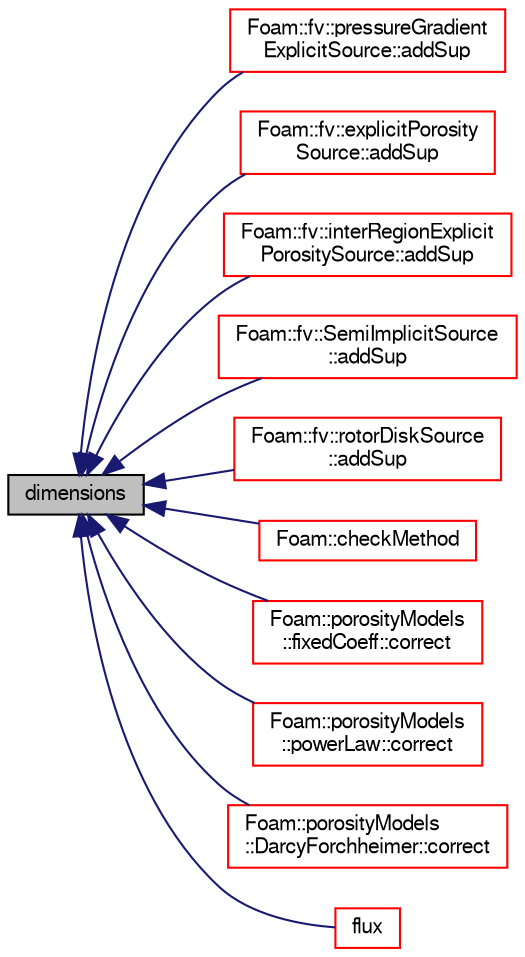digraph "dimensions"
{
  bgcolor="transparent";
  edge [fontname="FreeSans",fontsize="10",labelfontname="FreeSans",labelfontsize="10"];
  node [fontname="FreeSans",fontsize="10",shape=record];
  rankdir="LR";
  Node1775 [label="dimensions",height=0.2,width=0.4,color="black", fillcolor="grey75", style="filled", fontcolor="black"];
  Node1775 -> Node1776 [dir="back",color="midnightblue",fontsize="10",style="solid",fontname="FreeSans"];
  Node1776 [label="Foam::fv::pressureGradient\lExplicitSource::addSup",height=0.2,width=0.4,color="red",URL="$a23474.html#a921ab0aacd899760d7f4a2ec0b0241bd",tooltip="Add explicit contribution to momentum equation. "];
  Node1775 -> Node1778 [dir="back",color="midnightblue",fontsize="10",style="solid",fontname="FreeSans"];
  Node1778 [label="Foam::fv::explicitPorosity\lSource::addSup",height=0.2,width=0.4,color="red",URL="$a23466.html#a921ab0aacd899760d7f4a2ec0b0241bd",tooltip="Add implicit contribution to momentum equation. "];
  Node1775 -> Node1782 [dir="back",color="midnightblue",fontsize="10",style="solid",fontname="FreeSans"];
  Node1782 [label="Foam::fv::interRegionExplicit\lPorositySource::addSup",height=0.2,width=0.4,color="red",URL="$a23534.html#a921ab0aacd899760d7f4a2ec0b0241bd",tooltip="Vector. "];
  Node1775 -> Node1785 [dir="back",color="midnightblue",fontsize="10",style="solid",fontname="FreeSans"];
  Node1785 [label="Foam::fv::SemiImplicitSource\l::addSup",height=0.2,width=0.4,color="red",URL="$a23530.html#a1ee48a8055fa0cf69ffb5ed424c93bb5",tooltip="Add explicit contribution to equation. "];
  Node1775 -> Node1788 [dir="back",color="midnightblue",fontsize="10",style="solid",fontname="FreeSans"];
  Node1788 [label="Foam::fv::rotorDiskSource\l::addSup",height=0.2,width=0.4,color="red",URL="$a23502.html#a921ab0aacd899760d7f4a2ec0b0241bd",tooltip="Source term to momentum equation. "];
  Node1775 -> Node1790 [dir="back",color="midnightblue",fontsize="10",style="solid",fontname="FreeSans"];
  Node1790 [label="Foam::checkMethod",height=0.2,width=0.4,color="red",URL="$a21124.html#a656fbda275eb1aaf53a9b1df97a5743c"];
  Node1775 -> Node1802 [dir="back",color="midnightblue",fontsize="10",style="solid",fontname="FreeSans"];
  Node1802 [label="Foam::porosityModels\l::fixedCoeff::correct",height=0.2,width=0.4,color="red",URL="$a21910.html#acc340a84624d8d339207b5073d6929c7",tooltip="Add resistance. "];
  Node1775 -> Node1806 [dir="back",color="midnightblue",fontsize="10",style="solid",fontname="FreeSans"];
  Node1806 [label="Foam::porosityModels\l::powerLaw::correct",height=0.2,width=0.4,color="red",URL="$a21930.html#acc340a84624d8d339207b5073d6929c7",tooltip="Add resistance. "];
  Node1775 -> Node1810 [dir="back",color="midnightblue",fontsize="10",style="solid",fontname="FreeSans"];
  Node1810 [label="Foam::porosityModels\l::DarcyForchheimer::correct",height=0.2,width=0.4,color="red",URL="$a21906.html#acc340a84624d8d339207b5073d6929c7",tooltip="Add resistance. "];
  Node1775 -> Node1814 [dir="back",color="midnightblue",fontsize="10",style="solid",fontname="FreeSans"];
  Node1814 [label="flux",height=0.2,width=0.4,color="red",URL="$a22358.html#a08a0042554e1fad1421e103a8edfc3f4",tooltip="Return the face-flux field from the matrix. "];
}
